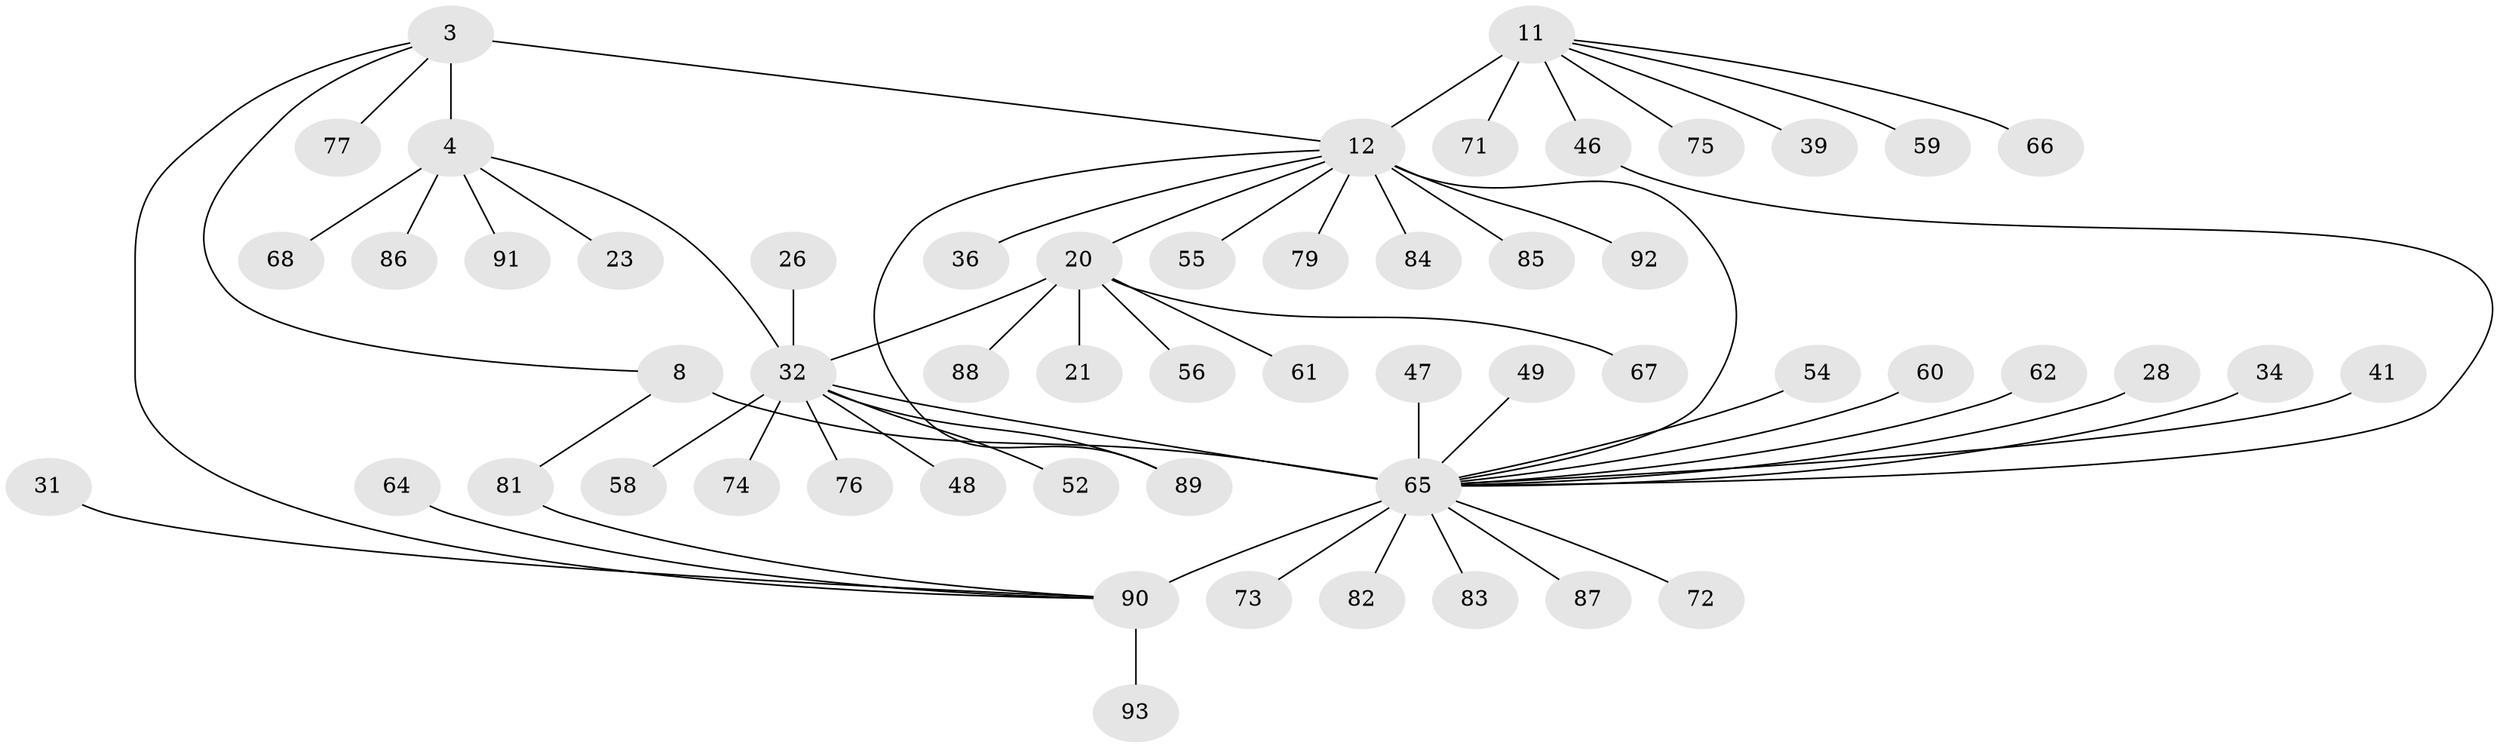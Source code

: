 // original degree distribution, {5: 0.053763440860215055, 6: 0.06451612903225806, 13: 0.010752688172043012, 3: 0.06451612903225806, 9: 0.010752688172043012, 7: 0.03225806451612903, 8: 0.021505376344086023, 10: 0.010752688172043012, 1: 0.5591397849462365, 2: 0.16129032258064516, 4: 0.010752688172043012}
// Generated by graph-tools (version 1.1) at 2025/57/03/04/25 21:57:59]
// undirected, 55 vertices, 61 edges
graph export_dot {
graph [start="1"]
  node [color=gray90,style=filled];
  3 [super="+2"];
  4 [super="+1"];
  8 [super="+6"];
  11 [super="+9"];
  12 [super="+10"];
  20 [super="+17"];
  21;
  23;
  26;
  28;
  31;
  32 [super="+19"];
  34;
  36;
  39;
  41;
  46;
  47;
  48;
  49;
  52;
  54;
  55;
  56;
  58;
  59;
  60;
  61;
  62 [super="+45"];
  64 [super="+22+53"];
  65 [super="+7+16"];
  66 [super="+43"];
  67 [super="+38"];
  68 [super="+51"];
  71 [super="+57"];
  72;
  73;
  74 [super="+40"];
  75;
  76;
  77;
  79 [super="+69"];
  81;
  82;
  83;
  84;
  85;
  86 [super="+70+78"];
  87;
  88 [super="+24"];
  89;
  90 [super="+80+15"];
  91;
  92 [super="+42"];
  93;
  3 -- 4 [weight=4];
  3 -- 8;
  3 -- 12;
  3 -- 77;
  3 -- 90;
  4 -- 91;
  4 -- 23;
  4 -- 86;
  4 -- 68;
  4 -- 32;
  8 -- 81;
  8 -- 65 [weight=4];
  11 -- 12 [weight=4];
  11 -- 39;
  11 -- 46;
  11 -- 59;
  11 -- 75;
  11 -- 66;
  11 -- 71;
  12 -- 36;
  12 -- 55;
  12 -- 20;
  12 -- 84;
  12 -- 85;
  12 -- 89;
  12 -- 92;
  12 -- 79;
  12 -- 65 [weight=2];
  20 -- 61;
  20 -- 21;
  20 -- 56;
  20 -- 88;
  20 -- 67;
  20 -- 32 [weight=4];
  26 -- 32;
  28 -- 65;
  31 -- 90;
  32 -- 65 [weight=2];
  32 -- 58;
  32 -- 74;
  32 -- 76;
  32 -- 48;
  32 -- 52;
  32 -- 89;
  34 -- 65;
  41 -- 65;
  46 -- 65;
  47 -- 65;
  49 -- 65;
  54 -- 65;
  60 -- 65;
  62 -- 65;
  64 -- 90;
  65 -- 72;
  65 -- 83;
  65 -- 87;
  65 -- 90 [weight=5];
  65 -- 73;
  65 -- 82;
  81 -- 90;
  90 -- 93;
}
